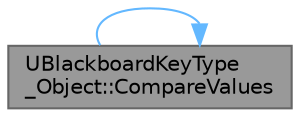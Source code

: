 digraph "UBlackboardKeyType_Object::CompareValues"
{
 // INTERACTIVE_SVG=YES
 // LATEX_PDF_SIZE
  bgcolor="transparent";
  edge [fontname=Helvetica,fontsize=10,labelfontname=Helvetica,labelfontsize=10];
  node [fontname=Helvetica,fontsize=10,shape=box,height=0.2,width=0.4];
  rankdir="LR";
  Node1 [id="Node000001",label="UBlackboardKeyType\l_Object::CompareValues",height=0.2,width=0.4,color="gray40", fillcolor="grey60", style="filled", fontcolor="black",tooltip="compares two values"];
  Node1 -> Node1 [id="edge1_Node000001_Node000001",color="steelblue1",style="solid",tooltip=" "];
}
